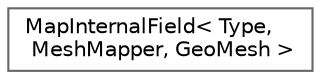 digraph "Graphical Class Hierarchy"
{
 // LATEX_PDF_SIZE
  bgcolor="transparent";
  edge [fontname=Helvetica,fontsize=10,labelfontname=Helvetica,labelfontsize=10];
  node [fontname=Helvetica,fontsize=10,shape=box,height=0.2,width=0.4];
  rankdir="LR";
  Node0 [id="Node000000",label="MapInternalField\< Type,\l MeshMapper, GeoMesh \>",height=0.2,width=0.4,color="grey40", fillcolor="white", style="filled",URL="$classFoam_1_1MapInternalField.html",tooltip="Generic internal field mapper. For \"real\" mapping, add template specialisations for mapping of intern..."];
}

